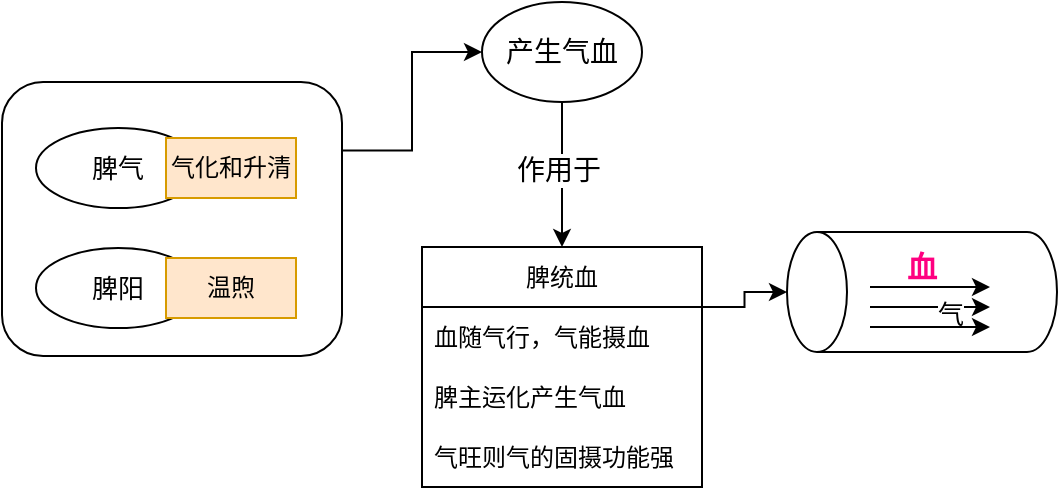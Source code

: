 <mxfile version="22.1.20" type="github">
  <diagram name="第 1 页" id="OBv99TEN3jPcKA-b-CVp">
    <mxGraphModel dx="1050" dy="557" grid="1" gridSize="10" guides="1" tooltips="1" connect="1" arrows="1" fold="1" page="1" pageScale="1" pageWidth="827" pageHeight="1169" math="0" shadow="0">
      <root>
        <mxCell id="0" />
        <mxCell id="1" parent="0" />
        <mxCell id="HhgxqYkp_zKyCv0FOAqn-28" style="edgeStyle=orthogonalEdgeStyle;rounded=0;orthogonalLoop=1;jettySize=auto;html=1;exitX=1;exitY=0.25;exitDx=0;exitDy=0;entryX=0;entryY=0.5;entryDx=0;entryDy=0;" edge="1" parent="1" source="HhgxqYkp_zKyCv0FOAqn-11" target="HhgxqYkp_zKyCv0FOAqn-27">
          <mxGeometry relative="1" as="geometry" />
        </mxCell>
        <mxCell id="HhgxqYkp_zKyCv0FOAqn-11" value="" style="rounded=1;whiteSpace=wrap;html=1;" vertex="1" parent="1">
          <mxGeometry x="110" y="150" width="170" height="137" as="geometry" />
        </mxCell>
        <mxCell id="HhgxqYkp_zKyCv0FOAqn-3" value="" style="group" vertex="1" connectable="0" parent="1">
          <mxGeometry x="127" y="173" width="130" height="40" as="geometry" />
        </mxCell>
        <mxCell id="HhgxqYkp_zKyCv0FOAqn-4" value="脾气" style="ellipse;whiteSpace=wrap;html=1;fontSize=13;" vertex="1" parent="HhgxqYkp_zKyCv0FOAqn-3">
          <mxGeometry width="82.333" height="40" as="geometry" />
        </mxCell>
        <mxCell id="HhgxqYkp_zKyCv0FOAqn-5" value="" style="endArrow=classic;html=1;rounded=0;exitX=1;exitY=0.5;exitDx=0;exitDy=0;" edge="1" parent="HhgxqYkp_zKyCv0FOAqn-3" source="HhgxqYkp_zKyCv0FOAqn-4" target="HhgxqYkp_zKyCv0FOAqn-6">
          <mxGeometry width="50" height="50" relative="1" as="geometry">
            <mxPoint x="137.583" y="21" as="sourcePoint" />
            <mxPoint x="294.667" y="20" as="targetPoint" />
          </mxGeometry>
        </mxCell>
        <mxCell id="HhgxqYkp_zKyCv0FOAqn-6" value="气化和升清" style="text;html=1;strokeColor=#d79b00;fillColor=#ffe6cc;align=center;verticalAlign=middle;whiteSpace=wrap;rounded=0;" vertex="1" parent="HhgxqYkp_zKyCv0FOAqn-3">
          <mxGeometry x="65" y="5" width="65" height="30" as="geometry" />
        </mxCell>
        <mxCell id="HhgxqYkp_zKyCv0FOAqn-7" value="" style="group" vertex="1" connectable="0" parent="1">
          <mxGeometry x="127" y="233" width="130" height="40" as="geometry" />
        </mxCell>
        <mxCell id="HhgxqYkp_zKyCv0FOAqn-8" value="脾阳" style="ellipse;whiteSpace=wrap;html=1;fontSize=13;" vertex="1" parent="HhgxqYkp_zKyCv0FOAqn-7">
          <mxGeometry width="82.333" height="40" as="geometry" />
        </mxCell>
        <mxCell id="HhgxqYkp_zKyCv0FOAqn-9" value="" style="endArrow=classic;html=1;rounded=0;exitX=1;exitY=0.5;exitDx=0;exitDy=0;" edge="1" parent="HhgxqYkp_zKyCv0FOAqn-7" source="HhgxqYkp_zKyCv0FOAqn-8" target="HhgxqYkp_zKyCv0FOAqn-10">
          <mxGeometry width="50" height="50" relative="1" as="geometry">
            <mxPoint x="137.583" y="21" as="sourcePoint" />
            <mxPoint x="294.667" y="20" as="targetPoint" />
          </mxGeometry>
        </mxCell>
        <mxCell id="HhgxqYkp_zKyCv0FOAqn-10" value="温煦" style="text;html=1;strokeColor=#d79b00;fillColor=#ffe6cc;align=center;verticalAlign=middle;whiteSpace=wrap;rounded=0;" vertex="1" parent="HhgxqYkp_zKyCv0FOAqn-7">
          <mxGeometry x="65" y="5" width="65" height="30" as="geometry" />
        </mxCell>
        <mxCell id="HhgxqYkp_zKyCv0FOAqn-12" value="" style="shape=cylinder3;whiteSpace=wrap;html=1;boundedLbl=1;backgroundOutline=1;size=15;rotation=-90;" vertex="1" parent="1">
          <mxGeometry x="540" y="187.5" width="60" height="135" as="geometry" />
        </mxCell>
        <mxCell id="HhgxqYkp_zKyCv0FOAqn-16" value="" style="group" vertex="1" connectable="0" parent="1">
          <mxGeometry x="544" y="252.5" width="60" height="20" as="geometry" />
        </mxCell>
        <mxCell id="HhgxqYkp_zKyCv0FOAqn-13" value="" style="endArrow=classic;html=1;rounded=0;" edge="1" parent="HhgxqYkp_zKyCv0FOAqn-16">
          <mxGeometry width="50" height="50" relative="1" as="geometry">
            <mxPoint as="sourcePoint" />
            <mxPoint x="60" as="targetPoint" />
          </mxGeometry>
        </mxCell>
        <mxCell id="HhgxqYkp_zKyCv0FOAqn-14" value="" style="endArrow=classic;html=1;rounded=0;fontSize=13;" edge="1" parent="HhgxqYkp_zKyCv0FOAqn-16">
          <mxGeometry width="50" height="50" relative="1" as="geometry">
            <mxPoint y="10" as="sourcePoint" />
            <mxPoint x="60" y="10" as="targetPoint" />
          </mxGeometry>
        </mxCell>
        <mxCell id="HhgxqYkp_zKyCv0FOAqn-20" value="&lt;font style=&quot;font-size: 13px;&quot;&gt;气&lt;/font&gt;" style="edgeLabel;html=1;align=center;verticalAlign=middle;resizable=0;points=[];" vertex="1" connectable="0" parent="HhgxqYkp_zKyCv0FOAqn-14">
          <mxGeometry x="0.335" y="-2" relative="1" as="geometry">
            <mxPoint y="1" as="offset" />
          </mxGeometry>
        </mxCell>
        <mxCell id="HhgxqYkp_zKyCv0FOAqn-15" value="" style="endArrow=classic;html=1;rounded=0;" edge="1" parent="HhgxqYkp_zKyCv0FOAqn-16">
          <mxGeometry width="50" height="50" relative="1" as="geometry">
            <mxPoint y="20" as="sourcePoint" />
            <mxPoint x="60" y="20" as="targetPoint" />
          </mxGeometry>
        </mxCell>
        <mxCell id="HhgxqYkp_zKyCv0FOAqn-18" value="血" style="text;html=1;align=center;verticalAlign=middle;whiteSpace=wrap;rounded=0;fontSize=15;fontStyle=1;fontColor=#FF0080;" vertex="1" parent="1">
          <mxGeometry x="540" y="227" width="60" height="30" as="geometry" />
        </mxCell>
        <mxCell id="HhgxqYkp_zKyCv0FOAqn-21" value="脾统血" style="swimlane;fontStyle=0;childLayout=stackLayout;horizontal=1;startSize=30;horizontalStack=0;resizeParent=1;resizeParentMax=0;resizeLast=0;collapsible=1;marginBottom=0;whiteSpace=wrap;html=1;" vertex="1" parent="1">
          <mxGeometry x="320" y="232.5" width="140" height="120" as="geometry">
            <mxRectangle x="330" y="225" width="80" height="30" as="alternateBounds" />
          </mxGeometry>
        </mxCell>
        <mxCell id="HhgxqYkp_zKyCv0FOAqn-22" value="血随气行，气能摄血" style="text;strokeColor=none;fillColor=none;align=left;verticalAlign=middle;spacingLeft=4;spacingRight=4;overflow=hidden;points=[[0,0.5],[1,0.5]];portConstraint=eastwest;rotatable=0;whiteSpace=wrap;html=1;" vertex="1" parent="HhgxqYkp_zKyCv0FOAqn-21">
          <mxGeometry y="30" width="140" height="30" as="geometry" />
        </mxCell>
        <mxCell id="HhgxqYkp_zKyCv0FOAqn-26" value="脾主运化产生气血" style="text;strokeColor=none;fillColor=none;align=left;verticalAlign=middle;spacingLeft=4;spacingRight=4;overflow=hidden;points=[[0,0.5],[1,0.5]];portConstraint=eastwest;rotatable=0;whiteSpace=wrap;html=1;" vertex="1" parent="HhgxqYkp_zKyCv0FOAqn-21">
          <mxGeometry y="60" width="140" height="30" as="geometry" />
        </mxCell>
        <mxCell id="HhgxqYkp_zKyCv0FOAqn-24" value="气旺则气的固摄功能强" style="text;strokeColor=none;fillColor=none;align=left;verticalAlign=middle;spacingLeft=4;spacingRight=4;overflow=hidden;points=[[0,0.5],[1,0.5]];portConstraint=eastwest;rotatable=0;whiteSpace=wrap;html=1;" vertex="1" parent="HhgxqYkp_zKyCv0FOAqn-21">
          <mxGeometry y="90" width="140" height="30" as="geometry" />
        </mxCell>
        <mxCell id="HhgxqYkp_zKyCv0FOAqn-25" style="edgeStyle=orthogonalEdgeStyle;rounded=0;orthogonalLoop=1;jettySize=auto;html=1;exitX=1;exitY=0.25;exitDx=0;exitDy=0;entryX=0.5;entryY=0;entryDx=0;entryDy=0;entryPerimeter=0;" edge="1" parent="1" source="HhgxqYkp_zKyCv0FOAqn-21" target="HhgxqYkp_zKyCv0FOAqn-12">
          <mxGeometry relative="1" as="geometry" />
        </mxCell>
        <mxCell id="HhgxqYkp_zKyCv0FOAqn-29" style="edgeStyle=orthogonalEdgeStyle;rounded=0;orthogonalLoop=1;jettySize=auto;html=1;exitX=0.5;exitY=1;exitDx=0;exitDy=0;entryX=0.5;entryY=0;entryDx=0;entryDy=0;" edge="1" parent="1" source="HhgxqYkp_zKyCv0FOAqn-27" target="HhgxqYkp_zKyCv0FOAqn-21">
          <mxGeometry relative="1" as="geometry" />
        </mxCell>
        <mxCell id="HhgxqYkp_zKyCv0FOAqn-30" value="作用于" style="edgeLabel;html=1;align=center;verticalAlign=middle;resizable=0;points=[];fontSize=14;" vertex="1" connectable="0" parent="HhgxqYkp_zKyCv0FOAqn-29">
          <mxGeometry x="-0.062" y="-2" relative="1" as="geometry">
            <mxPoint as="offset" />
          </mxGeometry>
        </mxCell>
        <mxCell id="HhgxqYkp_zKyCv0FOAqn-27" value="产生气血" style="ellipse;whiteSpace=wrap;html=1;fontSize=14;" vertex="1" parent="1">
          <mxGeometry x="350" y="110" width="80" height="50" as="geometry" />
        </mxCell>
      </root>
    </mxGraphModel>
  </diagram>
</mxfile>
